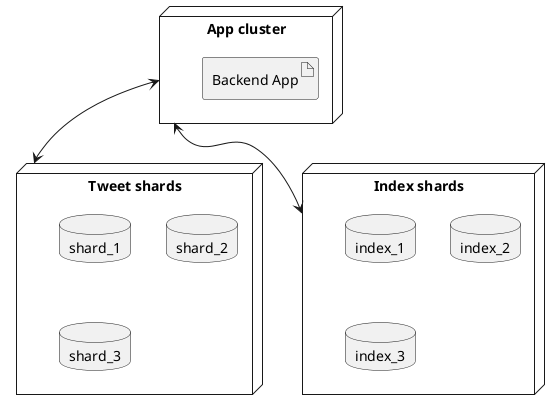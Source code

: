 @startuml

node "App cluster" as app_cluster {
  artifact "Backend App" as app
}

node "Tweet shards" as tweets {
  database shard_1
  database shard_2
  database shard_3
}

node "Index shards" as index {
  database index_1
  database index_2
  database index_3
}

app_cluster <--> tweets
app_cluster <--> index

@enduml
